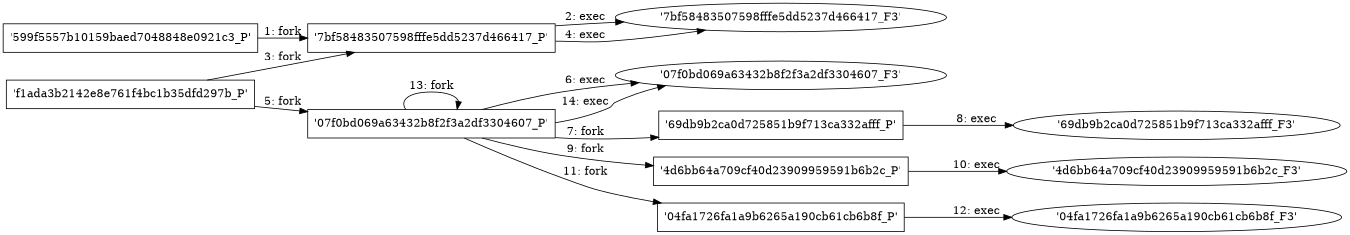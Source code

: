 digraph "D:\Learning\Paper\apt\基于CTI的攻击预警\Dataset\攻击图\ASGfromALLCTI\Guarding against supply chain attacks—Part 1 The big picture.dot" {
rankdir="LR"
size="9"
fixedsize="false"
splines="true"
nodesep=0.3
ranksep=0
fontsize=10
overlap="scalexy"
engine= "neato"
	"'599f5557b10159baed7048848e0921c3_P'" [node_type=Process shape=box]
	"'7bf58483507598fffe5dd5237d466417_P'" [node_type=Process shape=box]
	"'599f5557b10159baed7048848e0921c3_P'" -> "'7bf58483507598fffe5dd5237d466417_P'" [label="1: fork"]
	"'7bf58483507598fffe5dd5237d466417_P'" [node_type=Process shape=box]
	"'7bf58483507598fffe5dd5237d466417_F3'" [node_type=File shape=ellipse]
	"'7bf58483507598fffe5dd5237d466417_P'" -> "'7bf58483507598fffe5dd5237d466417_F3'" [label="2: exec"]
	"'f1ada3b2142e8e761f4bc1b35dfd297b_P'" [node_type=Process shape=box]
	"'7bf58483507598fffe5dd5237d466417_P'" [node_type=Process shape=box]
	"'f1ada3b2142e8e761f4bc1b35dfd297b_P'" -> "'7bf58483507598fffe5dd5237d466417_P'" [label="3: fork"]
	"'7bf58483507598fffe5dd5237d466417_P'" [node_type=Process shape=box]
	"'7bf58483507598fffe5dd5237d466417_F3'" [node_type=File shape=ellipse]
	"'7bf58483507598fffe5dd5237d466417_P'" -> "'7bf58483507598fffe5dd5237d466417_F3'" [label="4: exec"]
	"'f1ada3b2142e8e761f4bc1b35dfd297b_P'" [node_type=Process shape=box]
	"'07f0bd069a63432b8f2f3a2df3304607_P'" [node_type=Process shape=box]
	"'f1ada3b2142e8e761f4bc1b35dfd297b_P'" -> "'07f0bd069a63432b8f2f3a2df3304607_P'" [label="5: fork"]
	"'07f0bd069a63432b8f2f3a2df3304607_P'" [node_type=Process shape=box]
	"'07f0bd069a63432b8f2f3a2df3304607_F3'" [node_type=File shape=ellipse]
	"'07f0bd069a63432b8f2f3a2df3304607_P'" -> "'07f0bd069a63432b8f2f3a2df3304607_F3'" [label="6: exec"]
	"'07f0bd069a63432b8f2f3a2df3304607_P'" [node_type=Process shape=box]
	"'69db9b2ca0d725851b9f713ca332afff_P'" [node_type=Process shape=box]
	"'07f0bd069a63432b8f2f3a2df3304607_P'" -> "'69db9b2ca0d725851b9f713ca332afff_P'" [label="7: fork"]
	"'69db9b2ca0d725851b9f713ca332afff_P'" [node_type=Process shape=box]
	"'69db9b2ca0d725851b9f713ca332afff_F3'" [node_type=File shape=ellipse]
	"'69db9b2ca0d725851b9f713ca332afff_P'" -> "'69db9b2ca0d725851b9f713ca332afff_F3'" [label="8: exec"]
	"'07f0bd069a63432b8f2f3a2df3304607_P'" [node_type=Process shape=box]
	"'4d6bb64a709cf40d23909959591b6b2c_P'" [node_type=Process shape=box]
	"'07f0bd069a63432b8f2f3a2df3304607_P'" -> "'4d6bb64a709cf40d23909959591b6b2c_P'" [label="9: fork"]
	"'4d6bb64a709cf40d23909959591b6b2c_P'" [node_type=Process shape=box]
	"'4d6bb64a709cf40d23909959591b6b2c_F3'" [node_type=File shape=ellipse]
	"'4d6bb64a709cf40d23909959591b6b2c_P'" -> "'4d6bb64a709cf40d23909959591b6b2c_F3'" [label="10: exec"]
	"'07f0bd069a63432b8f2f3a2df3304607_P'" [node_type=Process shape=box]
	"'04fa1726fa1a9b6265a190cb61cb6b8f_P'" [node_type=Process shape=box]
	"'07f0bd069a63432b8f2f3a2df3304607_P'" -> "'04fa1726fa1a9b6265a190cb61cb6b8f_P'" [label="11: fork"]
	"'04fa1726fa1a9b6265a190cb61cb6b8f_P'" [node_type=Process shape=box]
	"'04fa1726fa1a9b6265a190cb61cb6b8f_F3'" [node_type=File shape=ellipse]
	"'04fa1726fa1a9b6265a190cb61cb6b8f_P'" -> "'04fa1726fa1a9b6265a190cb61cb6b8f_F3'" [label="12: exec"]
	"'07f0bd069a63432b8f2f3a2df3304607_P'" [node_type=Process shape=box]
	"'07f0bd069a63432b8f2f3a2df3304607_P'" [node_type=Process shape=box]
	"'07f0bd069a63432b8f2f3a2df3304607_P'" -> "'07f0bd069a63432b8f2f3a2df3304607_P'" [label="13: fork"]
	"'07f0bd069a63432b8f2f3a2df3304607_P'" [node_type=Process shape=box]
	"'07f0bd069a63432b8f2f3a2df3304607_F3'" [node_type=File shape=ellipse]
	"'07f0bd069a63432b8f2f3a2df3304607_P'" -> "'07f0bd069a63432b8f2f3a2df3304607_F3'" [label="14: exec"]
}
